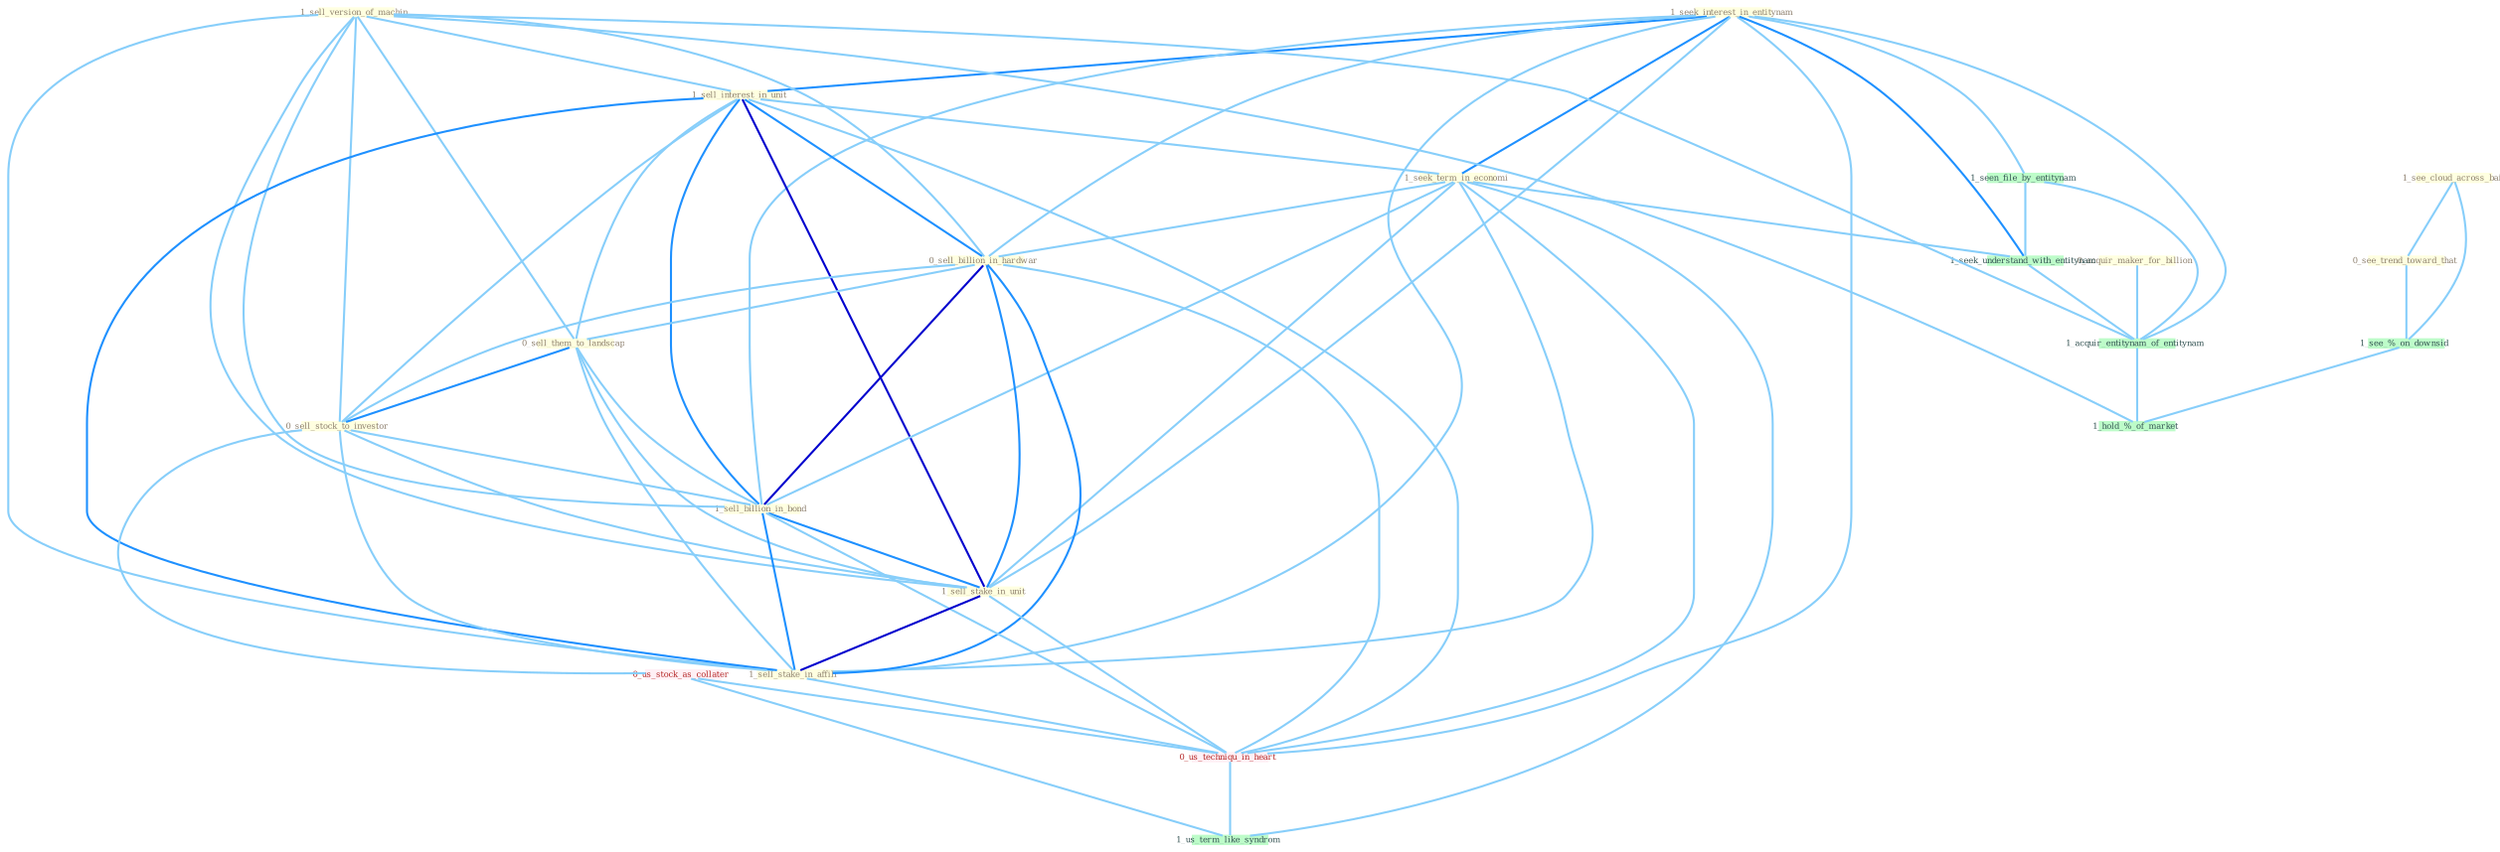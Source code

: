 Graph G{ 
    node
    [shape=polygon,style=filled,width=.5,height=.06,color="#BDFCC9",fixedsize=true,fontsize=4,
    fontcolor="#2f4f4f"];
    {node
    [color="#ffffe0", fontcolor="#8b7d6b"] "0_acquir_maker_for_billion " "1_seek_interest_in_entitynam " "1_sell_version_of_machin " "1_sell_interest_in_unit " "1_seek_term_in_economi " "0_sell_billion_in_hardwar " "0_sell_them_to_landscap " "0_sell_stock_to_investor " "1_see_cloud_across_bai " "1_sell_billion_in_bond " "1_sell_stake_in_unit " "1_sell_stake_in_affili " "0_see_trend_toward_that "}
{node [color="#fff0f5", fontcolor="#b22222"] "0_us_stock_as_collater " "0_us_techniqu_in_heart "}
edge [color="#B0E2FF"];

	"0_acquir_maker_for_billion " -- "1_acquir_entitynam_of_entitynam " [w="1", color="#87cefa" ];
	"1_seek_interest_in_entitynam " -- "1_sell_interest_in_unit " [w="2", color="#1e90ff" , len=0.8];
	"1_seek_interest_in_entitynam " -- "1_seek_term_in_economi " [w="2", color="#1e90ff" , len=0.8];
	"1_seek_interest_in_entitynam " -- "0_sell_billion_in_hardwar " [w="1", color="#87cefa" ];
	"1_seek_interest_in_entitynam " -- "1_sell_billion_in_bond " [w="1", color="#87cefa" ];
	"1_seek_interest_in_entitynam " -- "1_sell_stake_in_unit " [w="1", color="#87cefa" ];
	"1_seek_interest_in_entitynam " -- "1_sell_stake_in_affili " [w="1", color="#87cefa" ];
	"1_seek_interest_in_entitynam " -- "1_seen_file_by_entitynam " [w="1", color="#87cefa" ];
	"1_seek_interest_in_entitynam " -- "1_seek_understand_with_entitynam " [w="2", color="#1e90ff" , len=0.8];
	"1_seek_interest_in_entitynam " -- "1_acquir_entitynam_of_entitynam " [w="1", color="#87cefa" ];
	"1_seek_interest_in_entitynam " -- "0_us_techniqu_in_heart " [w="1", color="#87cefa" ];
	"1_sell_version_of_machin " -- "1_sell_interest_in_unit " [w="1", color="#87cefa" ];
	"1_sell_version_of_machin " -- "0_sell_billion_in_hardwar " [w="1", color="#87cefa" ];
	"1_sell_version_of_machin " -- "0_sell_them_to_landscap " [w="1", color="#87cefa" ];
	"1_sell_version_of_machin " -- "0_sell_stock_to_investor " [w="1", color="#87cefa" ];
	"1_sell_version_of_machin " -- "1_sell_billion_in_bond " [w="1", color="#87cefa" ];
	"1_sell_version_of_machin " -- "1_sell_stake_in_unit " [w="1", color="#87cefa" ];
	"1_sell_version_of_machin " -- "1_sell_stake_in_affili " [w="1", color="#87cefa" ];
	"1_sell_version_of_machin " -- "1_acquir_entitynam_of_entitynam " [w="1", color="#87cefa" ];
	"1_sell_version_of_machin " -- "1_hold_%_of_market " [w="1", color="#87cefa" ];
	"1_sell_interest_in_unit " -- "1_seek_term_in_economi " [w="1", color="#87cefa" ];
	"1_sell_interest_in_unit " -- "0_sell_billion_in_hardwar " [w="2", color="#1e90ff" , len=0.8];
	"1_sell_interest_in_unit " -- "0_sell_them_to_landscap " [w="1", color="#87cefa" ];
	"1_sell_interest_in_unit " -- "0_sell_stock_to_investor " [w="1", color="#87cefa" ];
	"1_sell_interest_in_unit " -- "1_sell_billion_in_bond " [w="2", color="#1e90ff" , len=0.8];
	"1_sell_interest_in_unit " -- "1_sell_stake_in_unit " [w="3", color="#0000cd" , len=0.6];
	"1_sell_interest_in_unit " -- "1_sell_stake_in_affili " [w="2", color="#1e90ff" , len=0.8];
	"1_sell_interest_in_unit " -- "0_us_techniqu_in_heart " [w="1", color="#87cefa" ];
	"1_seek_term_in_economi " -- "0_sell_billion_in_hardwar " [w="1", color="#87cefa" ];
	"1_seek_term_in_economi " -- "1_sell_billion_in_bond " [w="1", color="#87cefa" ];
	"1_seek_term_in_economi " -- "1_sell_stake_in_unit " [w="1", color="#87cefa" ];
	"1_seek_term_in_economi " -- "1_sell_stake_in_affili " [w="1", color="#87cefa" ];
	"1_seek_term_in_economi " -- "1_seek_understand_with_entitynam " [w="1", color="#87cefa" ];
	"1_seek_term_in_economi " -- "0_us_techniqu_in_heart " [w="1", color="#87cefa" ];
	"1_seek_term_in_economi " -- "1_us_term_like_syndrom " [w="1", color="#87cefa" ];
	"0_sell_billion_in_hardwar " -- "0_sell_them_to_landscap " [w="1", color="#87cefa" ];
	"0_sell_billion_in_hardwar " -- "0_sell_stock_to_investor " [w="1", color="#87cefa" ];
	"0_sell_billion_in_hardwar " -- "1_sell_billion_in_bond " [w="3", color="#0000cd" , len=0.6];
	"0_sell_billion_in_hardwar " -- "1_sell_stake_in_unit " [w="2", color="#1e90ff" , len=0.8];
	"0_sell_billion_in_hardwar " -- "1_sell_stake_in_affili " [w="2", color="#1e90ff" , len=0.8];
	"0_sell_billion_in_hardwar " -- "0_us_techniqu_in_heart " [w="1", color="#87cefa" ];
	"0_sell_them_to_landscap " -- "0_sell_stock_to_investor " [w="2", color="#1e90ff" , len=0.8];
	"0_sell_them_to_landscap " -- "1_sell_billion_in_bond " [w="1", color="#87cefa" ];
	"0_sell_them_to_landscap " -- "1_sell_stake_in_unit " [w="1", color="#87cefa" ];
	"0_sell_them_to_landscap " -- "1_sell_stake_in_affili " [w="1", color="#87cefa" ];
	"0_sell_stock_to_investor " -- "1_sell_billion_in_bond " [w="1", color="#87cefa" ];
	"0_sell_stock_to_investor " -- "1_sell_stake_in_unit " [w="1", color="#87cefa" ];
	"0_sell_stock_to_investor " -- "1_sell_stake_in_affili " [w="1", color="#87cefa" ];
	"0_sell_stock_to_investor " -- "0_us_stock_as_collater " [w="1", color="#87cefa" ];
	"1_see_cloud_across_bai " -- "0_see_trend_toward_that " [w="1", color="#87cefa" ];
	"1_see_cloud_across_bai " -- "1_see_%_on_downsid " [w="1", color="#87cefa" ];
	"1_sell_billion_in_bond " -- "1_sell_stake_in_unit " [w="2", color="#1e90ff" , len=0.8];
	"1_sell_billion_in_bond " -- "1_sell_stake_in_affili " [w="2", color="#1e90ff" , len=0.8];
	"1_sell_billion_in_bond " -- "0_us_techniqu_in_heart " [w="1", color="#87cefa" ];
	"1_sell_stake_in_unit " -- "1_sell_stake_in_affili " [w="3", color="#0000cd" , len=0.6];
	"1_sell_stake_in_unit " -- "0_us_techniqu_in_heart " [w="1", color="#87cefa" ];
	"1_sell_stake_in_affili " -- "0_us_techniqu_in_heart " [w="1", color="#87cefa" ];
	"0_see_trend_toward_that " -- "1_see_%_on_downsid " [w="1", color="#87cefa" ];
	"1_seen_file_by_entitynam " -- "1_seek_understand_with_entitynam " [w="1", color="#87cefa" ];
	"1_seen_file_by_entitynam " -- "1_acquir_entitynam_of_entitynam " [w="1", color="#87cefa" ];
	"0_us_stock_as_collater " -- "0_us_techniqu_in_heart " [w="1", color="#87cefa" ];
	"0_us_stock_as_collater " -- "1_us_term_like_syndrom " [w="1", color="#87cefa" ];
	"1_seek_understand_with_entitynam " -- "1_acquir_entitynam_of_entitynam " [w="1", color="#87cefa" ];
	"1_acquir_entitynam_of_entitynam " -- "1_hold_%_of_market " [w="1", color="#87cefa" ];
	"0_us_techniqu_in_heart " -- "1_us_term_like_syndrom " [w="1", color="#87cefa" ];
	"1_see_%_on_downsid " -- "1_hold_%_of_market " [w="1", color="#87cefa" ];
}